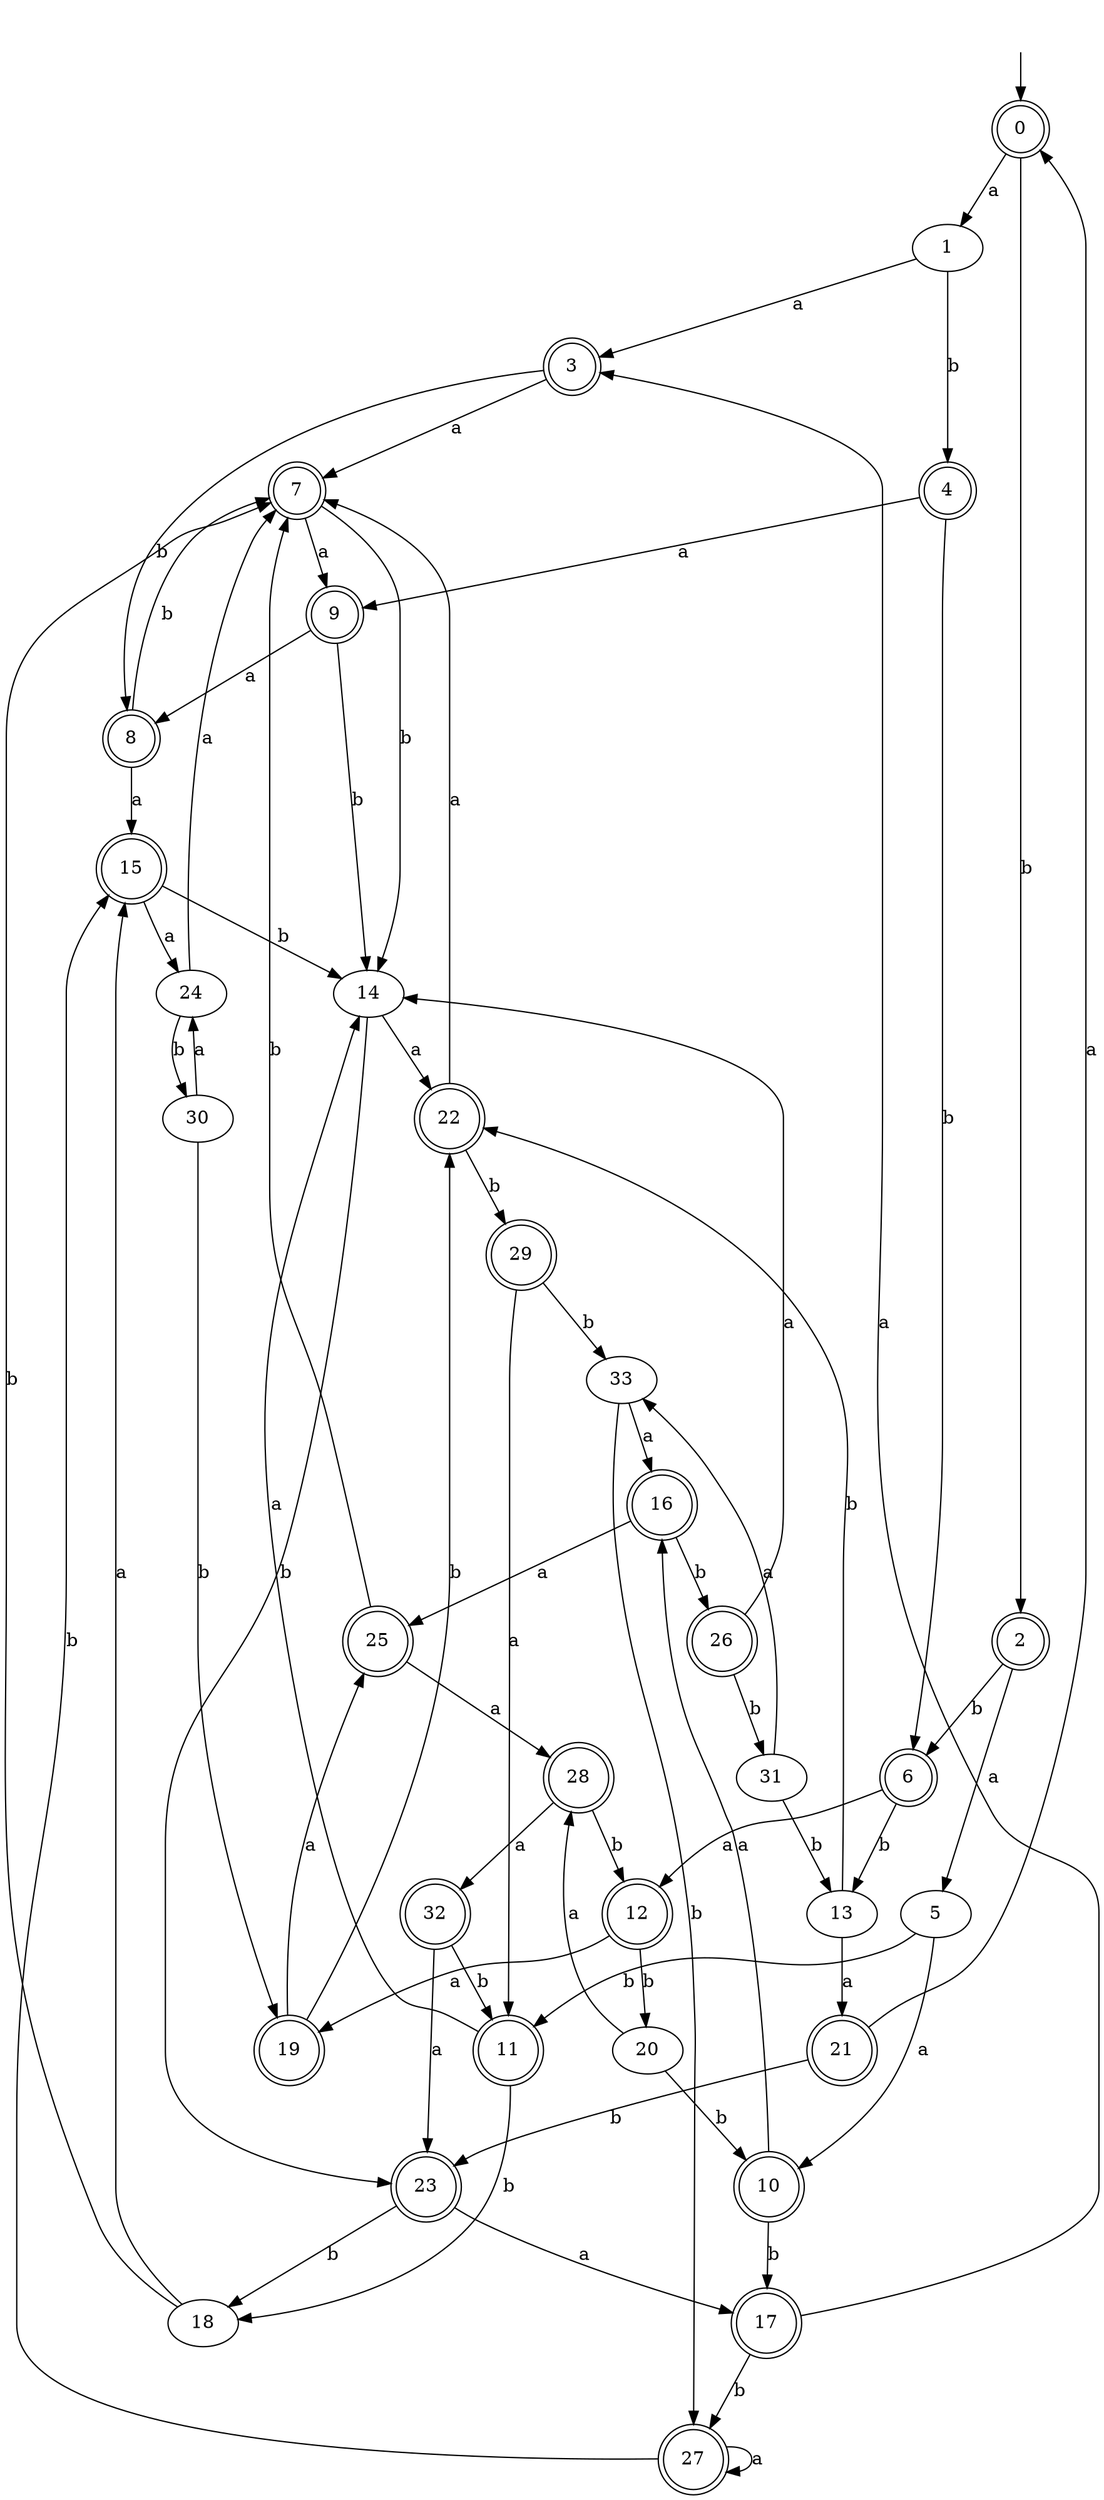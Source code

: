 digraph RandomDFA {
  __start0 [label="", shape=none];
  __start0 -> 0 [label=""];
  0 [shape=circle] [shape=doublecircle]
  0 -> 1 [label="a"]
  0 -> 2 [label="b"]
  1
  1 -> 3 [label="a"]
  1 -> 4 [label="b"]
  2 [shape=doublecircle]
  2 -> 5 [label="a"]
  2 -> 6 [label="b"]
  3 [shape=doublecircle]
  3 -> 7 [label="a"]
  3 -> 8 [label="b"]
  4 [shape=doublecircle]
  4 -> 9 [label="a"]
  4 -> 6 [label="b"]
  5
  5 -> 10 [label="a"]
  5 -> 11 [label="b"]
  6 [shape=doublecircle]
  6 -> 12 [label="a"]
  6 -> 13 [label="b"]
  7 [shape=doublecircle]
  7 -> 9 [label="a"]
  7 -> 14 [label="b"]
  8 [shape=doublecircle]
  8 -> 15 [label="a"]
  8 -> 7 [label="b"]
  9 [shape=doublecircle]
  9 -> 8 [label="a"]
  9 -> 14 [label="b"]
  10 [shape=doublecircle]
  10 -> 16 [label="a"]
  10 -> 17 [label="b"]
  11 [shape=doublecircle]
  11 -> 14 [label="a"]
  11 -> 18 [label="b"]
  12 [shape=doublecircle]
  12 -> 19 [label="a"]
  12 -> 20 [label="b"]
  13
  13 -> 21 [label="a"]
  13 -> 22 [label="b"]
  14
  14 -> 22 [label="a"]
  14 -> 23 [label="b"]
  15 [shape=doublecircle]
  15 -> 24 [label="a"]
  15 -> 14 [label="b"]
  16 [shape=doublecircle]
  16 -> 25 [label="a"]
  16 -> 26 [label="b"]
  17 [shape=doublecircle]
  17 -> 3 [label="a"]
  17 -> 27 [label="b"]
  18
  18 -> 15 [label="a"]
  18 -> 7 [label="b"]
  19 [shape=doublecircle]
  19 -> 25 [label="a"]
  19 -> 22 [label="b"]
  20
  20 -> 28 [label="a"]
  20 -> 10 [label="b"]
  21 [shape=doublecircle]
  21 -> 0 [label="a"]
  21 -> 23 [label="b"]
  22 [shape=doublecircle]
  22 -> 7 [label="a"]
  22 -> 29 [label="b"]
  23 [shape=doublecircle]
  23 -> 17 [label="a"]
  23 -> 18 [label="b"]
  24
  24 -> 7 [label="a"]
  24 -> 30 [label="b"]
  25 [shape=doublecircle]
  25 -> 28 [label="a"]
  25 -> 7 [label="b"]
  26 [shape=doublecircle]
  26 -> 14 [label="a"]
  26 -> 31 [label="b"]
  27 [shape=doublecircle]
  27 -> 27 [label="a"]
  27 -> 15 [label="b"]
  28 [shape=doublecircle]
  28 -> 32 [label="a"]
  28 -> 12 [label="b"]
  29 [shape=doublecircle]
  29 -> 11 [label="a"]
  29 -> 33 [label="b"]
  30
  30 -> 24 [label="a"]
  30 -> 19 [label="b"]
  31
  31 -> 33 [label="a"]
  31 -> 13 [label="b"]
  32 [shape=doublecircle]
  32 -> 23 [label="a"]
  32 -> 11 [label="b"]
  33
  33 -> 16 [label="a"]
  33 -> 27 [label="b"]
}
